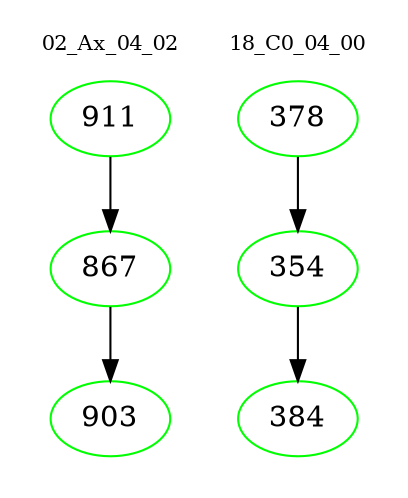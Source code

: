 digraph{
subgraph cluster_0 {
color = white
label = "02_Ax_04_02";
fontsize=10;
T0_911 [label="911", color="green"]
T0_911 -> T0_867 [color="black"]
T0_867 [label="867", color="green"]
T0_867 -> T0_903 [color="black"]
T0_903 [label="903", color="green"]
}
subgraph cluster_1 {
color = white
label = "18_C0_04_00";
fontsize=10;
T1_378 [label="378", color="green"]
T1_378 -> T1_354 [color="black"]
T1_354 [label="354", color="green"]
T1_354 -> T1_384 [color="black"]
T1_384 [label="384", color="green"]
}
}
